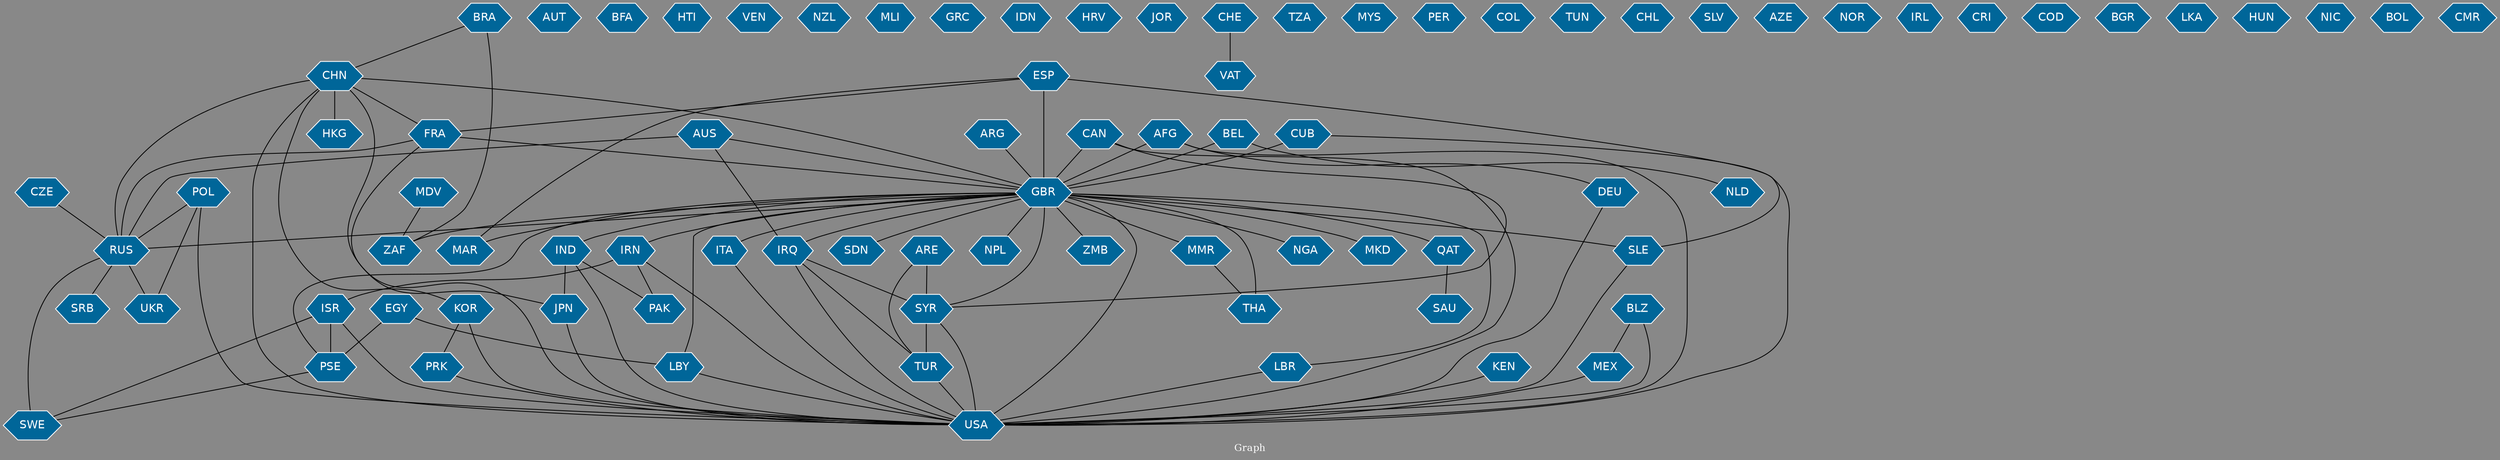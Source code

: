 // Countries together in item graph
graph {
	graph [bgcolor="#888888" fontcolor=white fontsize=12 label="Graph" outputorder=edgesfirst overlap=prism]
	node [color=white fillcolor="#006699" fontcolor=white fontname=Helvetica shape=hexagon style=filled]
	edge [arrowhead=open color=black fontcolor=white fontname=Courier fontsize=12]
		FRA [label=FRA]
		USA [label=USA]
		SYR [label=SYR]
		AUT [label=AUT]
		TUR [label=TUR]
		CAN [label=CAN]
		CHN [label=CHN]
		IND [label=IND]
		SDN [label=SDN]
		GBR [label=GBR]
		BFA [label=BFA]
		AUS [label=AUS]
		PRK [label=PRK]
		IRQ [label=IRQ]
		ZAF [label=ZAF]
		NPL [label=NPL]
		HKG [label=HKG]
		ESP [label=ESP]
		ISR [label=ISR]
		PSE [label=PSE]
		KEN [label=KEN]
		BRA [label=BRA]
		ITA [label=ITA]
		SLE [label=SLE]
		MEX [label=MEX]
		RUS [label=RUS]
		HTI [label=HTI]
		DEU [label=DEU]
		VEN [label=VEN]
		AFG [label=AFG]
		IRN [label=IRN]
		ZMB [label=ZMB]
		NZL [label=NZL]
		MDV [label=MDV]
		SWE [label=SWE]
		MLI [label=MLI]
		GRC [label=GRC]
		IDN [label=IDN]
		HRV [label=HRV]
		ARG [label=ARG]
		SAU [label=SAU]
		JOR [label=JOR]
		VAT [label=VAT]
		TZA [label=TZA]
		JPN [label=JPN]
		THA [label=THA]
		MMR [label=MMR]
		UKR [label=UKR]
		QAT [label=QAT]
		MYS [label=MYS]
		PAK [label=PAK]
		PER [label=PER]
		EGY [label=EGY]
		MAR [label=MAR]
		POL [label=POL]
		COL [label=COL]
		LBR [label=LBR]
		KOR [label=KOR]
		NGA [label=NGA]
		TUN [label=TUN]
		SRB [label=SRB]
		NLD [label=NLD]
		CUB [label=CUB]
		CHL [label=CHL]
		SLV [label=SLV]
		AZE [label=AZE]
		CHE [label=CHE]
		NOR [label=NOR]
		ARE [label=ARE]
		IRL [label=IRL]
		CRI [label=CRI]
		COD [label=COD]
		BGR [label=BGR]
		BEL [label=BEL]
		LKA [label=LKA]
		MKD [label=MKD]
		HUN [label=HUN]
		LBY [label=LBY]
		NIC [label=NIC]
		CZE [label=CZE]
		BLZ [label=BLZ]
		BOL [label=BOL]
		CMR [label=CMR]
			GBR -- IRN [weight=6]
			SYR -- TUR [weight=14]
			ESP -- SLE [weight=1]
			CAN -- SYR [weight=1]
			CAN -- USA [weight=1]
			CAN -- GBR [weight=1]
			IND -- JPN [weight=1]
			SLE -- USA [weight=1]
			AFG -- GBR [weight=4]
			AFG -- USA [weight=2]
			BRA -- ZAF [weight=2]
			IRN -- ISR [weight=1]
			LBR -- USA [weight=1]
			LBY -- USA [weight=1]
			GBR -- PSE [weight=1]
			GBR -- MAR [weight=4]
			BLZ -- USA [weight=1]
			TUR -- USA [weight=3]
			GBR -- THA [weight=15]
			PRK -- USA [weight=1]
			AFG -- DEU [weight=1]
			PSE -- SWE [weight=1]
			KOR -- PRK [weight=3]
			JPN -- USA [weight=1]
			KOR -- USA [weight=1]
			CHN -- USA [weight=5]
			EGY -- PSE [weight=1]
			CHN -- GBR [weight=1]
			IND -- USA [weight=1]
			AUS -- IRQ [weight=1]
			GBR -- LBY [weight=1]
			CHN -- RUS [weight=4]
			GBR -- SLE [weight=4]
			GBR -- IND [weight=5]
			GBR -- QAT [weight=1]
			CHN -- JPN [weight=1]
			RUS -- SRB [weight=2]
			IRQ -- SYR [weight=6]
			GBR -- ZMB [weight=2]
			CHN -- FRA [weight=1]
			ISR -- USA [weight=4]
			GBR -- RUS [weight=1]
			BEL -- GBR [weight=1]
			POL -- USA [weight=2]
			KEN -- USA [weight=1]
			GBR -- SYR [weight=6]
			AUS -- GBR [weight=2]
			ISR -- SWE [weight=1]
			GBR -- SDN [weight=1]
			FRA -- USA [weight=2]
			ISR -- PSE [weight=14]
			IND -- PAK [weight=2]
			FRA -- GBR [weight=6]
			GBR -- NGA [weight=1]
			GBR -- ITA [weight=2]
			ESP -- FRA [weight=1]
			GBR -- MKD [weight=3]
			GBR -- NPL [weight=9]
			MEX -- USA [weight=1]
			POL -- UKR [weight=2]
			RUS -- UKR [weight=9]
			ITA -- USA [weight=1]
			FRA -- RUS [weight=2]
			IRN -- USA [weight=1]
			QAT -- SAU [weight=1]
			ESP -- GBR [weight=4]
			POL -- RUS [weight=2]
			EGY -- LBY [weight=2]
			CHN -- KOR [weight=1]
			ARE -- TUR [weight=1]
			GBR -- USA [weight=12]
			GBR -- ZAF [weight=1]
			BLZ -- MEX [weight=1]
			SYR -- USA [weight=5]
			MDV -- ZAF [weight=1]
			RUS -- SWE [weight=7]
			IRQ -- USA [weight=2]
			CHE -- VAT [weight=2]
			GBR -- LBR [weight=1]
			ARG -- GBR [weight=3]
			GBR -- IRQ [weight=7]
			AUS -- RUS [weight=3]
			MMR -- THA [weight=4]
			DEU -- USA [weight=1]
			CUB -- USA [weight=1]
			GBR -- MMR [weight=4]
			ESP -- MAR [weight=1]
			CUB -- GBR [weight=2]
			BRA -- CHN [weight=1]
			IRN -- PAK [weight=1]
			BEL -- NLD [weight=1]
			IRQ -- TUR [weight=3]
			CZE -- RUS [weight=1]
			ARE -- SYR [weight=1]
			CHN -- HKG [weight=13]
}